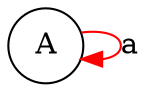 digraph G {
    bgcolor="transparent";

    /* Entities */
    A [label="A", shape="circle"];

    /* Relationships */
    A -> A [label="a", color="red"];

    /* Ranks */
    { rank=same; };
}